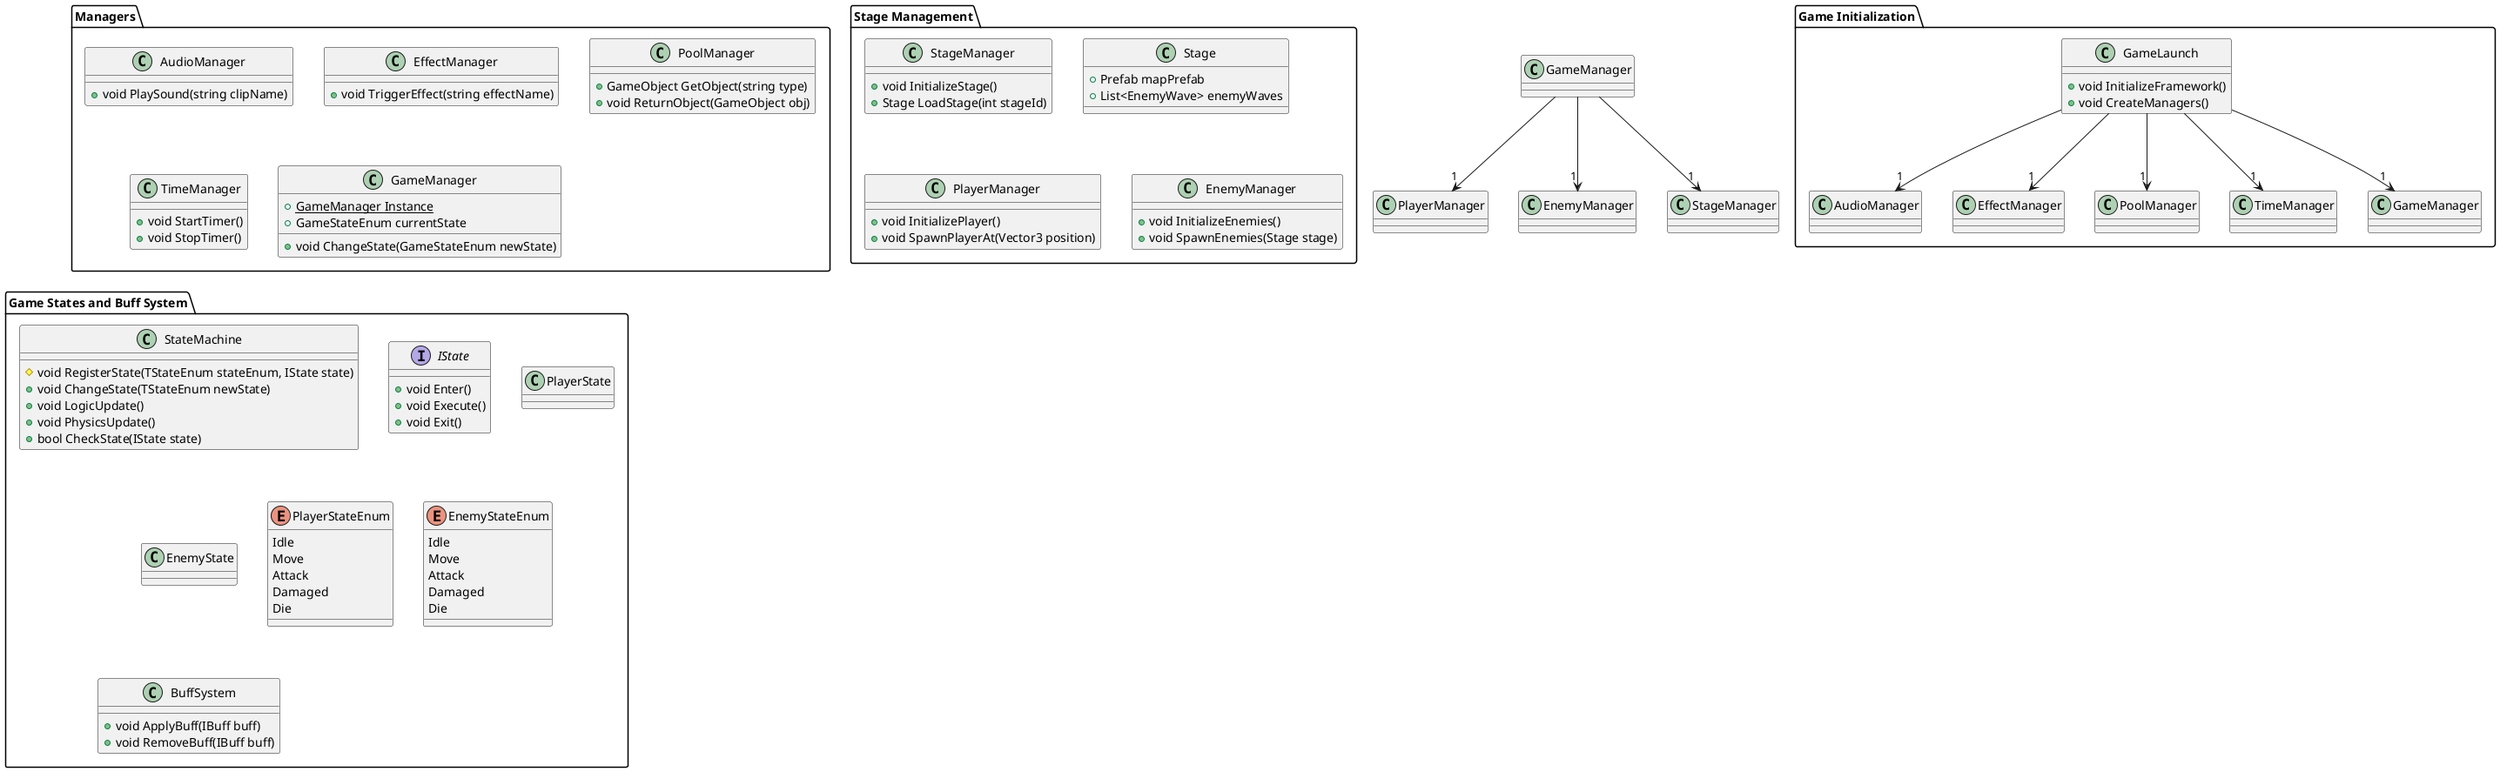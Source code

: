 @startuml EnhancedVerticalGameArchitecture
top to bottom direction

package "Game Initialization" {
    class GameLaunch {
        +void InitializeFramework()
        +void CreateManagers()
    }

    GameLaunch --> "1" AudioManager
    GameLaunch --> "1" EffectManager
    GameLaunch --> "1" PoolManager
    GameLaunch --> "1" TimeManager
    GameLaunch --> "1" GameManager
}

package "Managers" {
    class AudioManager {
        +void PlaySound(string clipName)
    }

    class EffectManager {
        +void TriggerEffect(string effectName)
    }

    class PoolManager {
        +GameObject GetObject(string type)
        +void ReturnObject(GameObject obj)
    }

    class TimeManager {
        +void StartTimer()
        +void StopTimer()
    }

    class GameManager {
        {static} +GameManager Instance
        +GameStateEnum currentState
        +void ChangeState(GameStateEnum newState)
    }
}


GameManager --> "1" PlayerManager
GameManager --> "1" EnemyManager
GameManager --> "1" StageManager

package "Stage Management" {
    class StageManager {
        +void InitializeStage()
        +Stage LoadStage(int stageId)
    }

    class Stage {
        +Prefab mapPrefab
        +List<EnemyWave> enemyWaves
    }

    class PlayerManager {
        +void InitializePlayer()
        +void SpawnPlayerAt(Vector3 position)
    }

    class EnemyManager {
        +void InitializeEnemies()
        +void SpawnEnemies(Stage stage)
    }
}

package "Game States and Buff System" {
    ' ステートマシンとステート
    class StateMachine {
        #void RegisterState(TStateEnum stateEnum, IState state)
        +void ChangeState(TStateEnum newState)
        +void LogicUpdate()
        +void PhysicsUpdate()
        +bool CheckState(IState state)
    }

    interface IState {
        +void Enter()
        +void Execute()
        +void Exit()
    }

    class PlayerState {
    }

    class EnemyState {
    }

    enum PlayerStateEnum {
        Idle
        Move
        Attack
        Damaged
        Die
    }

    enum EnemyStateEnum {
        Idle
        Move
        Attack
        Damaged
        Die
    }

    ' バフシステム
    class BuffSystem {
        +void ApplyBuff(IBuff buff)
        +void RemoveBuff(IBuff buff)
    }
}

@enduml
